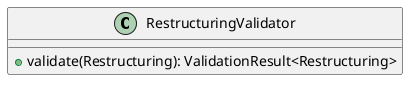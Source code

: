 @startuml

    class RestructuringValidator [[RestructuringValidator.html]] {
        +validate(Restructuring): ValidationResult<Restructuring>
    }

@enduml
